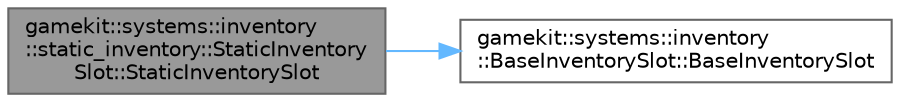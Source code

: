 digraph "gamekit::systems::inventory::static_inventory::StaticInventorySlot::StaticInventorySlot"
{
 // LATEX_PDF_SIZE
  bgcolor="transparent";
  edge [fontname=Helvetica,fontsize=10,labelfontname=Helvetica,labelfontsize=10];
  node [fontname=Helvetica,fontsize=10,shape=box,height=0.2,width=0.4];
  rankdir="LR";
  Node1 [id="Node000001",label="gamekit::systems::inventory\l::static_inventory::StaticInventory\lSlot::StaticInventorySlot",height=0.2,width=0.4,color="gray40", fillcolor="grey60", style="filled", fontcolor="black",tooltip="Constructs a StaticInventorySlot with a given index."];
  Node1 -> Node2 [id="edge1_Node000001_Node000002",color="steelblue1",style="solid",tooltip=" "];
  Node2 [id="Node000002",label="gamekit::systems::inventory\l::BaseInventorySlot::BaseInventorySlot",height=0.2,width=0.4,color="grey40", fillcolor="white", style="filled",URL="$d4/d17/classgamekit_1_1systems_1_1inventory_1_1_base_inventory_slot.html#a5ddf5ceda8993a4afd32b9330dcf9ef2",tooltip="Base inventory slot class template."];
}
